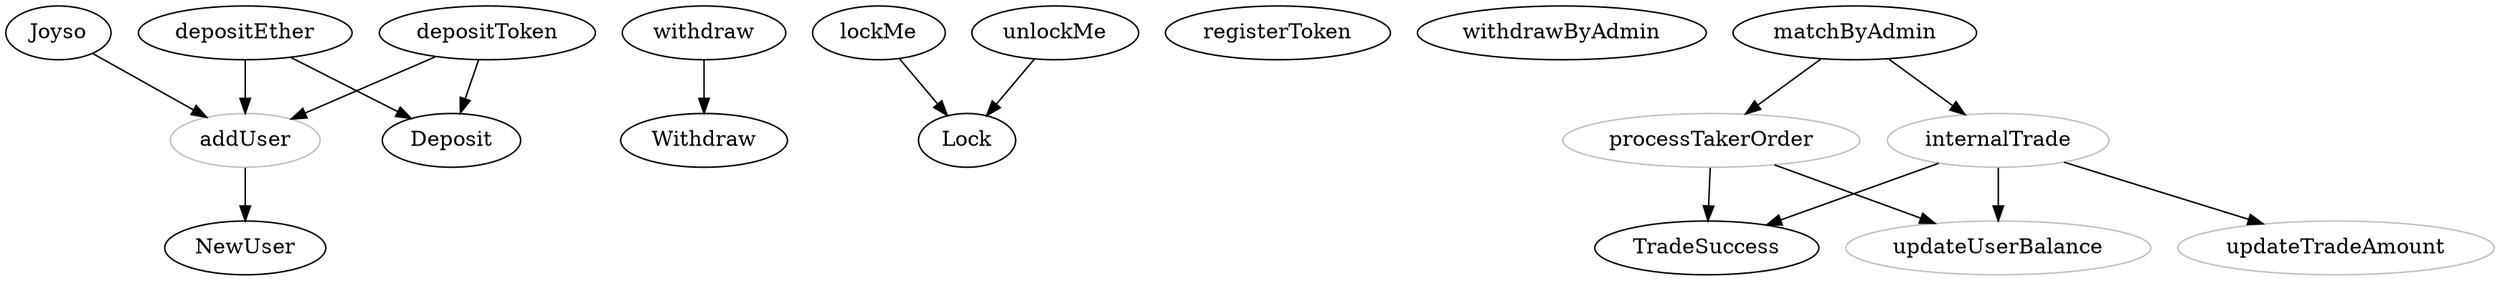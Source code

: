 strict digraph {
  Joyso
  addUser [color=gray]
  depositToken
  depositEther
  withdraw
  lockMe
  unlockMe
  registerToken
  withdrawByAdmin
  matchByAdmin
  processTakerOrder [color=gray]
  updateUserBalance [color=gray]
  internalTrade [color=gray]
  updateTradeAmount [color=gray]
  Joyso -> addUser
  depositToken -> addUser
  depositToken -> Deposit
  depositEther -> addUser
  depositEther -> Deposit
  withdraw -> Withdraw
  lockMe -> Lock
  unlockMe -> Lock
  matchByAdmin -> internalTrade
  matchByAdmin -> processTakerOrder
  addUser -> NewUser
  processTakerOrder -> updateUserBalance
  processTakerOrder -> TradeSuccess
  internalTrade -> updateUserBalance
  internalTrade -> updateTradeAmount
  internalTrade -> TradeSuccess
}

